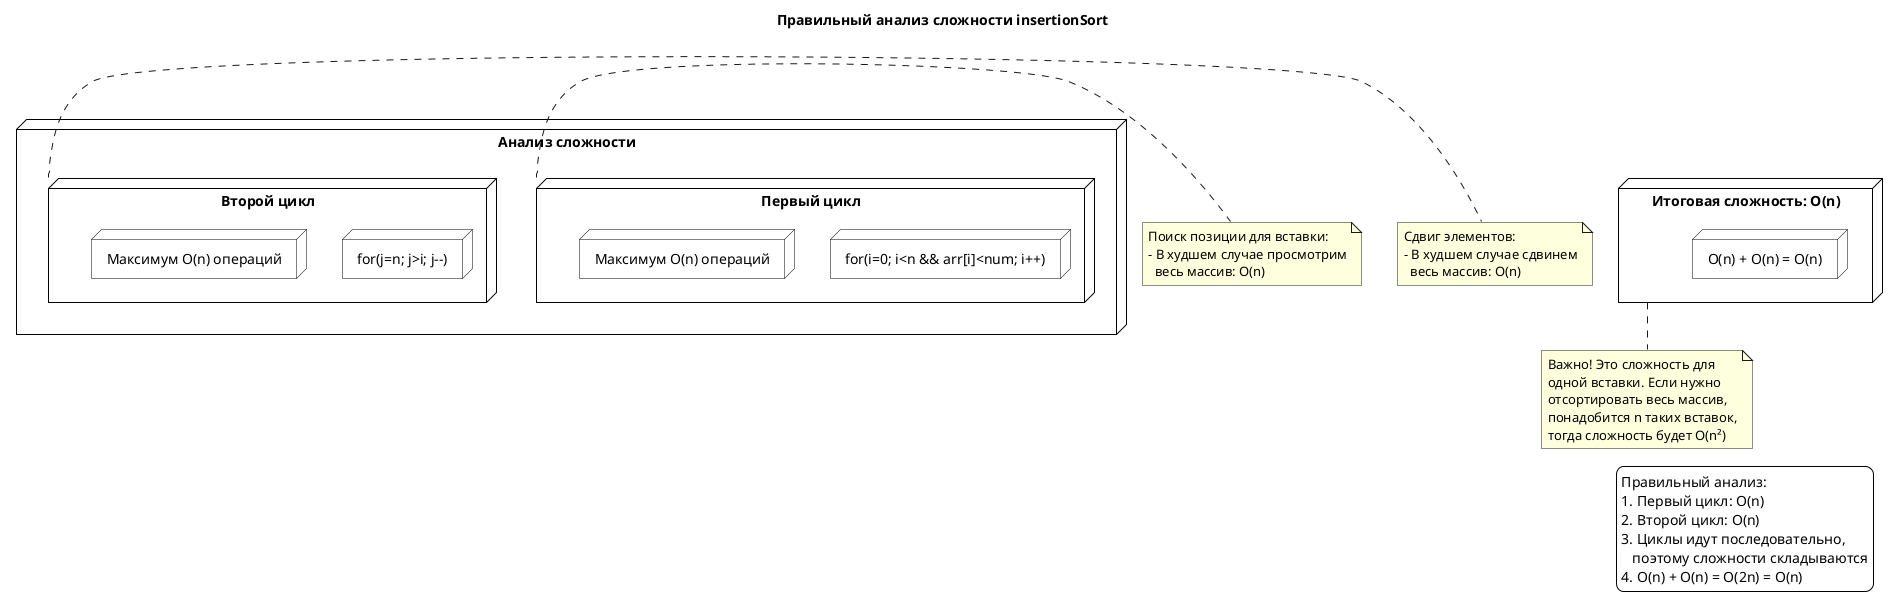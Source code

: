 @startuml
title Правильный анализ сложности insertionSort

skinparam backgroundColor white
skinparam node {
    BackgroundColor white
    BorderColor black
    FontSize 14
}

node "Анализ сложности" as complexity {
    node "Первый цикл" as first {
        node "for(i=0; i<n && arr[i]<num; i++)" as loop1
        node "Максимум O(n) операций" as note1
    }
    
    node "Второй цикл" as second {
        node "for(j=n; j>i; j--)" as loop2
        node "Максимум O(n) операций" as note2
    }
}

node "Итоговая сложность: O(n)" as total {
    node "O(n) + O(n) = O(n)" as formula
}

legend right
  Правильный анализ:
  1. Первый цикл: O(n)
  2. Второй цикл: O(n)
  3. Циклы идут последовательно,
     поэтому сложности складываются
  4. O(n) + O(n) = O(2n) = O(n)
end legend

note right of first
  Поиск позиции для вставки:
  - В худшем случае просмотрим
    весь массив: O(n)
end note

note right of second
  Сдвиг элементов:
  - В худшем случае сдвинем
    весь массив: O(n)
end note

note bottom of total
  Важно! Это сложность для
  одной вставки. Если нужно
  отсортировать весь массив,
  понадобится n таких вставок,
  тогда сложность будет O(n²)
end note

@enduml
